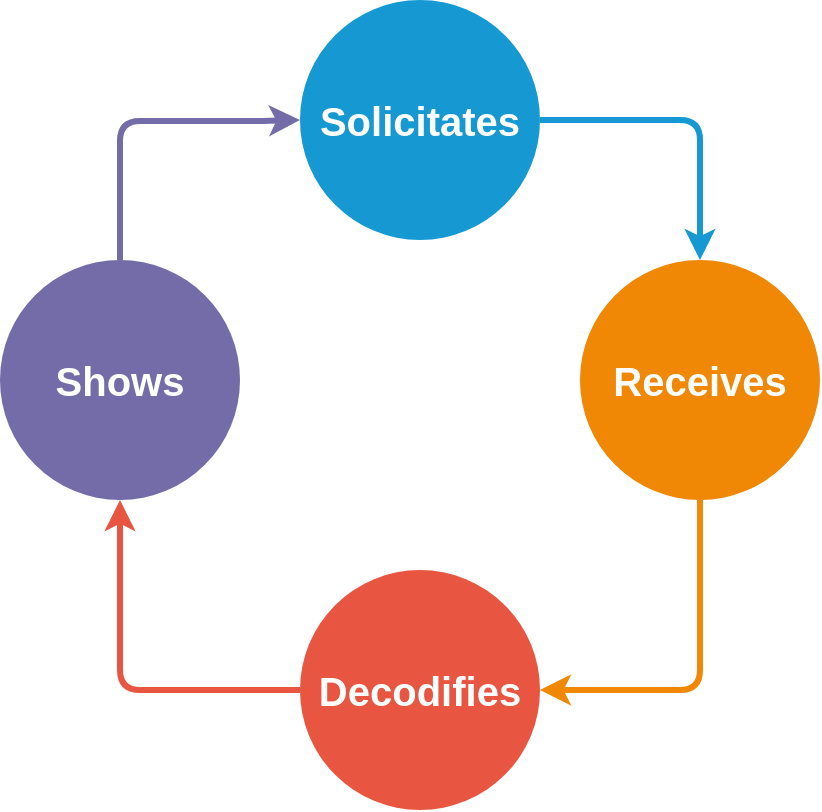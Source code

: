 <mxfile version="13.4.4" type="device"><diagram id="6a731a19-8d31-9384-78a2-239565b7b9f0" name="Page-1"><mxGraphModel dx="2842" dy="869" grid="1" gridSize="10" guides="1" tooltips="1" connect="1" arrows="1" fold="1" page="1" pageScale="1" pageWidth="1169" pageHeight="827" background="#ffffff" math="0" shadow="0"><root><mxCell id="0"/><mxCell id="1" parent="0"/><mxCell id="FZNUeiGY2HqB6FF4FbAi-1546" style="edgeStyle=orthogonalEdgeStyle;rounded=1;orthogonalLoop=1;jettySize=auto;html=1;entryX=0.5;entryY=0;entryDx=0;entryDy=0;strokeWidth=3;strokeColor=#1699D3;" edge="1" parent="1" source="FZNUeiGY2HqB6FF4FbAi-1542" target="FZNUeiGY2HqB6FF4FbAi-1543"><mxGeometry relative="1" as="geometry"/></mxCell><mxCell id="FZNUeiGY2HqB6FF4FbAi-1542" value="&lt;b&gt;Solicitates&lt;/b&gt;" style="ellipse;whiteSpace=wrap;html=1;shadow=0;fontFamily=Helvetica;fontSize=20;fontColor=#FFFFFF;align=center;strokeWidth=3;strokeColor=none;fillColor=#1699D3;" vertex="1" parent="1"><mxGeometry x="-639" y="200" width="120" height="120" as="geometry"/></mxCell><mxCell id="FZNUeiGY2HqB6FF4FbAi-1548" style="edgeStyle=orthogonalEdgeStyle;rounded=1;orthogonalLoop=1;jettySize=auto;html=1;strokeWidth=3;entryX=1;entryY=0.5;entryDx=0;entryDy=0;strokeColor=#F08705;" edge="1" parent="1" source="FZNUeiGY2HqB6FF4FbAi-1543" target="FZNUeiGY2HqB6FF4FbAi-1544"><mxGeometry relative="1" as="geometry"><mxPoint x="-439" y="558.5" as="targetPoint"/><Array as="points"><mxPoint x="-439" y="544.5"/></Array></mxGeometry></mxCell><mxCell id="FZNUeiGY2HqB6FF4FbAi-1543" value="&lt;b&gt;Receives&lt;/b&gt;" style="ellipse;whiteSpace=wrap;html=1;shadow=0;fontFamily=Helvetica;fontSize=20;fontColor=#FFFFFF;align=center;strokeWidth=3;strokeColor=none;gradientColor=none;fillColor=#F08705;" vertex="1" parent="1"><mxGeometry x="-499" y="330" width="120" height="120" as="geometry"/></mxCell><mxCell id="FZNUeiGY2HqB6FF4FbAi-1549" style="edgeStyle=orthogonalEdgeStyle;rounded=1;orthogonalLoop=1;jettySize=auto;html=1;entryX=0.5;entryY=1;entryDx=0;entryDy=0;strokeWidth=3;strokeColor=#E85642;" edge="1" parent="1" source="FZNUeiGY2HqB6FF4FbAi-1544" target="FZNUeiGY2HqB6FF4FbAi-1545"><mxGeometry relative="1" as="geometry"/></mxCell><mxCell id="FZNUeiGY2HqB6FF4FbAi-1544" value="&lt;b&gt;Decodifies&lt;/b&gt;" style="ellipse;whiteSpace=wrap;html=1;shadow=0;fontFamily=Helvetica;fontSize=20;fontColor=#FFFFFF;align=center;strokeWidth=3;strokeColor=none;fillColor=#E85642;" vertex="1" parent="1"><mxGeometry x="-639" y="485" width="120" height="120" as="geometry"/></mxCell><mxCell id="FZNUeiGY2HqB6FF4FbAi-1550" style="edgeStyle=orthogonalEdgeStyle;rounded=1;orthogonalLoop=1;jettySize=auto;html=1;entryX=0;entryY=0.5;entryDx=0;entryDy=0;strokeWidth=3;strokeColor=#736CA8;" edge="1" parent="1" source="FZNUeiGY2HqB6FF4FbAi-1545" target="FZNUeiGY2HqB6FF4FbAi-1542"><mxGeometry relative="1" as="geometry"><Array as="points"><mxPoint x="-729" y="260.5"/><mxPoint x="-659" y="260.5"/></Array></mxGeometry></mxCell><mxCell id="FZNUeiGY2HqB6FF4FbAi-1545" value="&lt;b&gt;Shows&lt;/b&gt;" style="ellipse;whiteSpace=wrap;html=1;shadow=0;fontFamily=Helvetica;fontSize=20;fontColor=#FFFFFF;align=center;strokeWidth=3;strokeColor=none;fillColor=#736CA8;" vertex="1" parent="1"><mxGeometry x="-789" y="330" width="120" height="120" as="geometry"/></mxCell></root></mxGraphModel></diagram></mxfile>